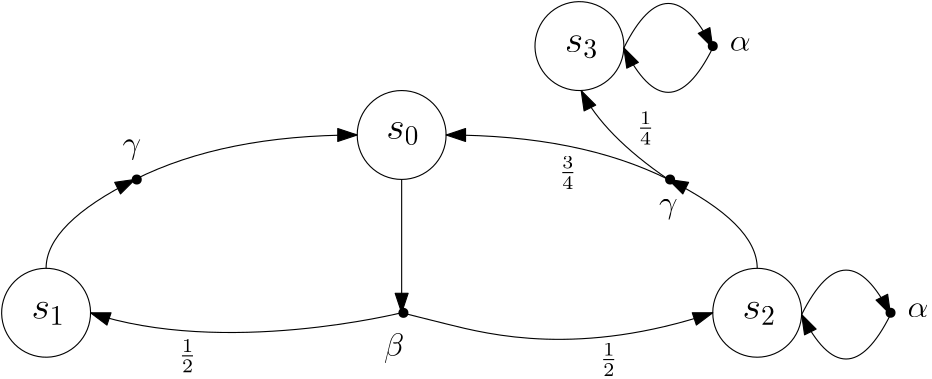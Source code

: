 <?xml version="1.0"?>
<!DOCTYPE ipe SYSTEM "ipe.dtd">
<ipe version="70206" creator="Ipe 7.2.6">
<info created="D:20161207175547" modified="D:20180517164226"/>
<ipestyle name="basic">
<symbol name="arrow/arc(spx)">
<path stroke="sym-stroke" fill="sym-stroke" pen="sym-pen">
0 0 m
-1 0.333 l
-1 -0.333 l
h
</path>
</symbol>
<symbol name="arrow/farc(spx)">
<path stroke="sym-stroke" fill="white" pen="sym-pen">
0 0 m
-1 0.333 l
-1 -0.333 l
h
</path>
</symbol>
<symbol name="arrow/ptarc(spx)">
<path stroke="sym-stroke" fill="sym-stroke" pen="sym-pen">
0 0 m
-1 0.333 l
-0.8 0 l
-1 -0.333 l
h
</path>
</symbol>
<symbol name="arrow/fptarc(spx)">
<path stroke="sym-stroke" fill="white" pen="sym-pen">
0 0 m
-1 0.333 l
-0.8 0 l
-1 -0.333 l
h
</path>
</symbol>
<symbol name="mark/circle(sx)" transformations="translations">
<path fill="sym-stroke">
0.6 0 0 0.6 0 0 e
0.4 0 0 0.4 0 0 e
</path>
</symbol>
<symbol name="mark/disk(sx)" transformations="translations">
<path fill="sym-stroke">
0.6 0 0 0.6 0 0 e
</path>
</symbol>
<symbol name="mark/fdisk(sfx)" transformations="translations">
<group>
<path fill="sym-fill">
0.5 0 0 0.5 0 0 e
</path>
<path fill="sym-stroke" fillrule="eofill">
0.6 0 0 0.6 0 0 e
0.4 0 0 0.4 0 0 e
</path>
</group>
</symbol>
<symbol name="mark/box(sx)" transformations="translations">
<path fill="sym-stroke" fillrule="eofill">
-0.6 -0.6 m
0.6 -0.6 l
0.6 0.6 l
-0.6 0.6 l
h
-0.4 -0.4 m
0.4 -0.4 l
0.4 0.4 l
-0.4 0.4 l
h
</path>
</symbol>
<symbol name="mark/square(sx)" transformations="translations">
<path fill="sym-stroke">
-0.6 -0.6 m
0.6 -0.6 l
0.6 0.6 l
-0.6 0.6 l
h
</path>
</symbol>
<symbol name="mark/fsquare(sfx)" transformations="translations">
<group>
<path fill="sym-fill">
-0.5 -0.5 m
0.5 -0.5 l
0.5 0.5 l
-0.5 0.5 l
h
</path>
<path fill="sym-stroke" fillrule="eofill">
-0.6 -0.6 m
0.6 -0.6 l
0.6 0.6 l
-0.6 0.6 l
h
-0.4 -0.4 m
0.4 -0.4 l
0.4 0.4 l
-0.4 0.4 l
h
</path>
</group>
</symbol>
<symbol name="mark/cross(sx)" transformations="translations">
<group>
<path fill="sym-stroke">
-0.43 -0.57 m
0.57 0.43 l
0.43 0.57 l
-0.57 -0.43 l
h
</path>
<path fill="sym-stroke">
-0.43 0.57 m
0.57 -0.43 l
0.43 -0.57 l
-0.57 0.43 l
h
</path>
</group>
</symbol>
<symbol name="arrow/fnormal(spx)">
<path stroke="sym-stroke" fill="white" pen="sym-pen">
0 0 m
-1 0.333 l
-1 -0.333 l
h
</path>
</symbol>
<symbol name="arrow/pointed(spx)">
<path stroke="sym-stroke" fill="sym-stroke" pen="sym-pen">
0 0 m
-1 0.333 l
-0.8 0 l
-1 -0.333 l
h
</path>
</symbol>
<symbol name="arrow/fpointed(spx)">
<path stroke="sym-stroke" fill="white" pen="sym-pen">
0 0 m
-1 0.333 l
-0.8 0 l
-1 -0.333 l
h
</path>
</symbol>
<symbol name="arrow/linear(spx)">
<path stroke="sym-stroke" pen="sym-pen">
-1 0.333 m
0 0 l
-1 -0.333 l
</path>
</symbol>
<symbol name="arrow/fdouble(spx)">
<path stroke="sym-stroke" fill="white" pen="sym-pen">
0 0 m
-1 0.333 l
-1 -0.333 l
h
-1 0 m
-2 0.333 l
-2 -0.333 l
h
</path>
</symbol>
<symbol name="arrow/double(spx)">
<path stroke="sym-stroke" fill="sym-stroke" pen="sym-pen">
0 0 m
-1 0.333 l
-1 -0.333 l
h
-1 0 m
-2 0.333 l
-2 -0.333 l
h
</path>
</symbol>
<pen name="heavier" value="0.8"/>
<pen name="fat" value="1.2"/>
<pen name="ultrafat" value="2"/>
<symbolsize name="large" value="5"/>
<symbolsize name="small" value="2"/>
<symbolsize name="tiny" value="1.1"/>
<arrowsize name="large" value="10"/>
<arrowsize name="small" value="5"/>
<arrowsize name="tiny" value="3"/>
<color name="red" value="1 0 0"/>
<color name="green" value="0 1 0"/>
<color name="blue" value="0 0 1"/>
<color name="yellow" value="1 1 0"/>
<color name="orange" value="1 0.647 0"/>
<color name="gold" value="1 0.843 0"/>
<color name="purple" value="0.627 0.125 0.941"/>
<color name="gray" value="0.745"/>
<color name="brown" value="0.647 0.165 0.165"/>
<color name="navy" value="0 0 0.502"/>
<color name="pink" value="1 0.753 0.796"/>
<color name="seagreen" value="0.18 0.545 0.341"/>
<color name="turquoise" value="0.251 0.878 0.816"/>
<color name="violet" value="0.933 0.51 0.933"/>
<color name="darkblue" value="0 0 0.545"/>
<color name="darkcyan" value="0 0.545 0.545"/>
<color name="darkgray" value="0.663"/>
<color name="darkgreen" value="0 0.392 0"/>
<color name="darkmagenta" value="0.545 0 0.545"/>
<color name="darkorange" value="1 0.549 0"/>
<color name="darkred" value="0.545 0 0"/>
<color name="lightblue" value="0.678 0.847 0.902"/>
<color name="lightcyan" value="0.878 1 1"/>
<color name="lightgray" value="0.827"/>
<color name="lightgreen" value="0.565 0.933 0.565"/>
<color name="lightyellow" value="1 1 0.878"/>
<color name="umonsblue" value="0 0.67 0.8"/>
<color name="umonsred" value="0.659 0 0.223"/>
<dashstyle name="dashed" value="[4] 0"/>
<dashstyle name="dotted" value="[1 3] 0"/>
<dashstyle name="dash dotted" value="[4 2 1 2] 0"/>
<dashstyle name="dash dot dotted" value="[4 2 1 2 1 2] 0"/>
<textsize name="large" value="\large"/>
<textsize name="Large" value="\Large"/>
<textsize name="LARGE" value="\LARGE"/>
<textsize name="huge" value="\huge"/>
<textsize name="Huge" value="\Huge"/>
<textsize name="small" value="\small"/>
<textsize name="footnote" value="\footnotesize"/>
<textsize name="tiny" value="\tiny"/>
<textstyle name="center" begin="\begin{center}" end="\end{center}"/>
<textstyle name="itemize" begin="\begin{itemize}" end="\end{itemize}"/>
<textstyle name="item" begin="\begin{itemize}\item{}" end="\end{itemize}"/>
<gridsize name="4 pts" value="4"/>
<gridsize name="8 pts (~3 mm)" value="8"/>
<gridsize name="16 pts (~6 mm)" value="16"/>
<gridsize name="32 pts (~12 mm)" value="32"/>
<gridsize name="10 pts (~3.5 mm)" value="10"/>
<gridsize name="20 pts (~7 mm)" value="20"/>
<gridsize name="14 pts (~5 mm)" value="14"/>
<gridsize name="28 pts (~10 mm)" value="28"/>
<gridsize name="56 pts (~20 mm)" value="56"/>
<anglesize name="90 deg" value="90"/>
<anglesize name="60 deg" value="60"/>
<anglesize name="45 deg" value="45"/>
<anglesize name="30 deg" value="30"/>
<anglesize name="22.5 deg" value="22.5"/>
<opacity name="10%" value="0.1"/>
<opacity name="30%" value="0.3"/>
<opacity name="50%" value="0.5"/>
<opacity name="75%" value="0.75"/>
<tiling name="falling" angle="-60" step="4" width="1"/>
<tiling name="rising" angle="30" step="4" width="1"/>
</ipestyle>
<page>
<layer name="alpha"/>
<layer name="beta"/>
<view layers="alpha beta" active="beta"/>
<path layer="alpha" matrix="1 0 0 1 47.3637 16.03" stroke="black">
16 0 0 16 224 736 e
</path>
<path matrix="0.960141 -0.279517 0.279517 0.960141 -136.645 69.649" stroke="black">
16 0 0 16 96 672 e
</path>
<path matrix="1 0 0 1 47.3637 16.03" stroke="black">
16 0 0 16 352 672 e
</path>
<text matrix="1 0 0 1 41.7788 14.5905" transformations="translations" pos="224 736" stroke="black" type="label" width="12.096" height="6.179" depth="2.15" valign="baseline" size="Large" style="math">s_0</text>
<text matrix="1 0 0 1 42.077 13.8457" transformations="translations" pos="96 672" stroke="black" type="label" width="12.096" height="6.179" depth="2.15" valign="baseline" size="Large" style="math">s_1</text>
<path matrix="1 0 0 1 47.3637 16.03" stroke="black" rarrow="normal/normal">
224 672 m
224 720 l
224 720 l
</path>
<path matrix="1 0 0 1 47.3637 16.03" stroke="black" rarrow="normal/normal">
336 672 m
288 656
224 672
224 672
224 672 c
</path>
<path matrix="1 0.00031801 -0.00031801 1 47.5749 15.9766" stroke="black" rarrow="normal/normal">
112 672 m
160 656
224 672
224 672 c
</path>
<path matrix="1 0 0 1 47.3637 16.03" stroke="black" rarrow="normal/normal">
208 736 m
160 736
128 720 c
</path>
<path matrix="1 0 0 1 47.3637 16.03" stroke="black" rarrow="normal/normal">
128 720 m
96 704
96 688 c
</path>
<path matrix="1 0 0 1 47.3637 16.03" stroke="black" rarrow="normal/normal">
240 736 m
288 736
320 720 c
</path>
<path matrix="1 0 0 1 47.3637 16.03" stroke="black" rarrow="normal/normal">
320 720 m
352 704
352 688 c
</path>
<use matrix="1 0 0 1 399.364 16.03" name="mark/disk(sx)" pos="48 672" size="normal" stroke="black"/>
<path matrix="1 0 0 1 367.361 15.3826" stroke="black" rarrow="normal/normal">
80 672 m
64 704
48 672 c
</path>
<path matrix="1 0 0 1 367.361 15.3826" stroke="black" rarrow="normal/normal">
48 672 m
64 640
80 672 c
</path>
<text matrix="1 0 0 1 54.725 28.6831" transformations="translations" pos="288 640" stroke="black" type="label" width="6.362" height="8.422" depth="3.43" valign="baseline" style="math">\frac{1}{2}</text>
<text matrix="1 0 0 1 31.0722 30.0226" transformations="translations" pos="160 640" stroke="black" type="label" width="6.362" height="8.422" depth="3.43" valign="baseline" style="math">\frac{1}{2}</text>
<text matrix="1 0 0 1 -47.0225 -51.5124" transformations="translations" pos="312 724" stroke="black" type="label" width="7.271" height="8.307" depth="2.32" valign="baseline" size="large" style="math">\beta</text>
<text matrix="1 0 0 1 -48 -68" transformations="translations" pos="412 792" stroke="black" type="label" width="6.722" height="5.152" depth="2.32" valign="baseline" size="large" style="math">\gamma</text>
<text matrix="1 0 0 1 -41.1246 -46.5857" transformations="translations" pos="212 792" stroke="black" type="label" width="6.722" height="5.152" depth="2.32" valign="baseline" size="large" style="math">\gamma</text>
<text matrix="1 0 0 1 329.5 -49.6275" transformations="translations" pos="124 736" stroke="black" type="label" width="7.522" height="5.147" depth="0" valign="baseline" size="large" style="math">\alpha </text>
<use layer="beta" matrix="1 0 0 1 -48 -48" name="mark/disk(sx)" pos="224 784" size="normal" stroke="black"/>
<use matrix="1 0 0 1 -48 -48" name="mark/disk(sx)" pos="320 736" size="normal" stroke="black"/>
<use matrix="1 0 0 1 -48 -48" name="mark/disk(sx)" pos="416 784" size="normal" stroke="black"/>
<text matrix="1 0 0 1 298.077 13.8457" transformations="translations" pos="96 672" stroke="black" type="label" width="12.096" height="6.179" depth="2.15" valign="baseline" size="Large" style="math">s_2</text>
<path matrix="0.960141 -0.279517 0.279517 0.960141 55.3547 165.649" stroke="black">
16 0 0 16 96 672 e
</path>
<text matrix="1 0 0 1 234.077 109.846" transformations="translations" pos="96 672" stroke="black" type="label" width="12.096" height="6.179" depth="2.15" valign="baseline" size="Large" style="math">s_3</text>
<use matrix="1 0 0 1 335.364 112.03" name="mark/disk(sx)" pos="48 672" size="normal" stroke="black"/>
<path matrix="1 0 0 1 303.361 111.383" stroke="black" rarrow="normal/normal">
80 672 m
64 704
48 672 c
</path>
<path matrix="1 0 0 1 303.361 111.383" stroke="black" rarrow="normal/normal">
48 672 m
64 640
80 672 c
</path>
<text matrix="1 0 0 1 265.5 46.3725" transformations="translations" pos="124 736" stroke="black" type="label" width="7.522" height="5.147" depth="0" valign="baseline" size="large" style="math">\alpha </text>
<text matrix="1 0 0 1 -48 -48" transformations="translations" pos="376 784" stroke="black" type="label" width="6.362" height="8.422" depth="3.43" valign="baseline" style="math">\frac{3}{4}</text>
<text matrix="1 0 0 1 -60 -60" transformations="translations" pos="416 812" stroke="black" type="label" width="6.362" height="8.422" depth="3.43" valign="baseline" style="math">\frac{1}{4}</text>
<path stroke="black" arrow="normal/normal">
367.35 736.037 m
344 752
336 768 c
</path>
</page>
</ipe>
